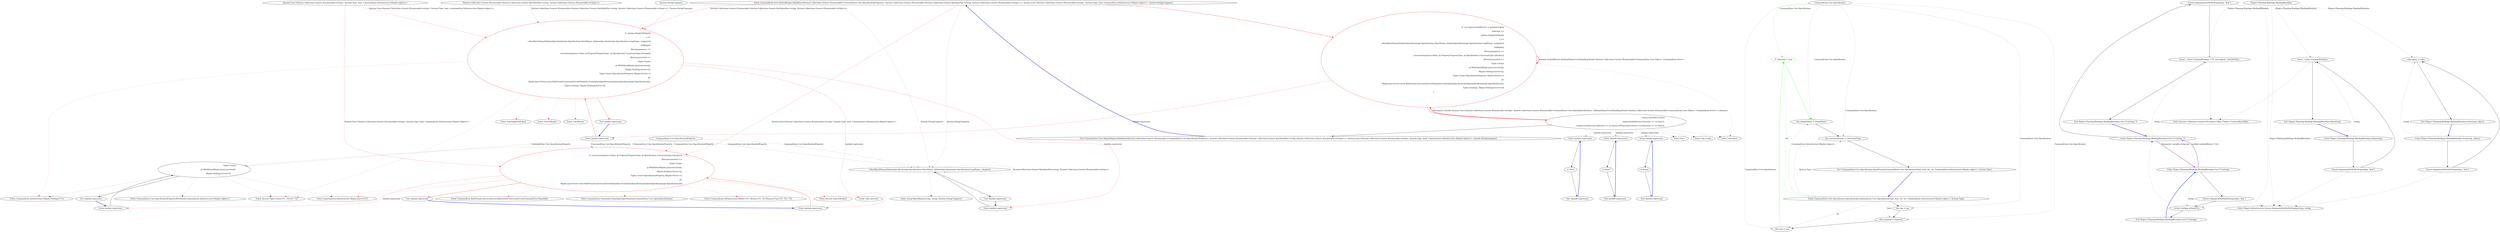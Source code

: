 digraph  {
n41 [label="System.Collections.Generic.IEnumerable<System.Collections.Generic.KeyValuePair<string, System.Collections.Generic.IEnumerable<string>>>", span=""];
n42 [label="System.Func<System.Collections.Generic.IEnumerable<string>, System.Type, bool, CommandLine.Infrastructure.Maybe<object>>", span=""];
n43 [label="System.StringComparer", span=""];
n44 [label="CommandLine.Core.SpecificationProperty", span=""];
n0 [cluster="CommandLine.Core.OptionMapper.MapValues(System.Collections.Generic.IEnumerable<CommandLine.Core.SpecificationProperty>, System.Collections.Generic.IEnumerable<System.Collections.Generic.KeyValuePair<string, System.Collections.Generic.IEnumerable<string>>>, System.Func<System.Collections.Generic.IEnumerable<string>, System.Type, bool, CommandLine.Infrastructure.Maybe<object>>, System.StringComparer)", label="Entry CommandLine.Core.OptionMapper.MapValues(System.Collections.Generic.IEnumerable<CommandLine.Core.SpecificationProperty>, System.Collections.Generic.IEnumerable<System.Collections.Generic.KeyValuePair<string, System.Collections.Generic.IEnumerable<string>>>, System.Func<System.Collections.Generic.IEnumerable<string>, System.Type, bool, CommandLine.Infrastructure.Maybe<object>>, System.StringComparer)", span="13-13"];
n1 [cluster="CommandLine.Core.OptionMapper.MapValues(System.Collections.Generic.IEnumerable<CommandLine.Core.SpecificationProperty>, System.Collections.Generic.IEnumerable<System.Collections.Generic.KeyValuePair<string, System.Collections.Generic.IEnumerable<string>>>, System.Func<System.Collections.Generic.IEnumerable<string>, System.Type, bool, CommandLine.Infrastructure.Maybe<object>>, System.StringComparer)", color=red, community=0, label="0: var sequencesAndErrors = propertyTuples\r\n                .Select(pt =>\r\n                    options.SingleOrDefault(\r\n                            s =>\r\n                            s.Key.MatchName(((OptionSpecification)pt.Specification).ShortName, ((OptionSpecification)pt.Specification).LongName, comparer))\r\n                               .ToMaybe()\r\n                               .Return(sequence =>\r\n                                    converter(sequence.Value, pt.Property.PropertyType, pt.Specification.ConversionType.IsScalar())\r\n                                    .Return(converted =>\r\n                                            Tuple.Create(\r\n                                                pt.WithValue(Maybe.Just(converted)),\r\n                                                Maybe.Nothing<Error>()),\r\n                                            Tuple.Create<SpecificationProperty, Maybe<Error>>(\r\n                                                pt,\r\n                                                Maybe.Just<Error>(new BadFormatConversionError(NameInfo.FromOptionSpecification((OptionSpecification)pt.Specification))))),\r\n                                Tuple.Create(pt, Maybe.Nothing<Error>()))\r\n                )", span="19-35"];
n8 [cluster="lambda expression", color=red, community=0, label="0: options.SingleOrDefault(\r\n                            s =>\r\n                            s.Key.MatchName(((OptionSpecification)pt.Specification).ShortName, ((OptionSpecification)pt.Specification).LongName, comparer))\r\n                               .ToMaybe()\r\n                               .Return(sequence =>\r\n                                    converter(sequence.Value, pt.Property.PropertyType, pt.Specification.ConversionType.IsScalar())\r\n                                    .Return(converted =>\r\n                                            Tuple.Create(\r\n                                                pt.WithValue(Maybe.Just(converted)),\r\n                                                Maybe.Nothing<Error>()),\r\n                                            Tuple.Create<SpecificationProperty, Maybe<Error>>(\r\n                                                pt,\r\n                                                Maybe.Just<Error>(new BadFormatConversionError(NameInfo.FromOptionSpecification((OptionSpecification)pt.Specification))))),\r\n                                Tuple.Create(pt, Maybe.Nothing<Error>()))", span="21-34"];
n16 [cluster="lambda expression", label="s.Key.MatchName(((OptionSpecification)pt.Specification).ShortName, ((OptionSpecification)pt.Specification).LongName, comparer)", span="23-23"];
n20 [cluster="lambda expression", color=red, community=0, label="0: converter(sequence.Value, pt.Property.PropertyType, pt.Specification.ConversionType.IsScalar())\r\n                                    .Return(converted =>\r\n                                            Tuple.Create(\r\n                                                pt.WithValue(Maybe.Just(converted)),\r\n                                                Maybe.Nothing<Error>()),\r\n                                            Tuple.Create<SpecificationProperty, Maybe<Error>>(\r\n                                                pt,\r\n                                                Maybe.Just<Error>(new BadFormatConversionError(NameInfo.FromOptionSpecification((OptionSpecification)pt.Specification)))))", span="26-33"];
n2 [cluster="CommandLine.Core.OptionMapper.MapValues(System.Collections.Generic.IEnumerable<CommandLine.Core.SpecificationProperty>, System.Collections.Generic.IEnumerable<System.Collections.Generic.KeyValuePair<string, System.Collections.Generic.IEnumerable<string>>>, System.Func<System.Collections.Generic.IEnumerable<string>, System.Type, bool, CommandLine.Infrastructure.Maybe<object>>, System.StringComparer)", label="return StatePair.Create(\r\n                sequencesAndErrors.Select(se => se.Item1),\r\n                sequencesAndErrors.Select(se => se.Item2).OfType<Just<Error>>().Select(se => se.Value));", span="36-38"];
n4 [cluster="Unk.Select", label="Entry Unk.Select", span=""];
n7 [cluster="lambda expression", label="Entry lambda expression", span="20-34"];
n3 [cluster="CommandLine.Core.OptionMapper.MapValues(System.Collections.Generic.IEnumerable<CommandLine.Core.SpecificationProperty>, System.Collections.Generic.IEnumerable<System.Collections.Generic.KeyValuePair<string, System.Collections.Generic.IEnumerable<string>>>, System.Func<System.Collections.Generic.IEnumerable<string>, System.Type, bool, CommandLine.Infrastructure.Maybe<object>>, System.StringComparer)", label="Exit CommandLine.Core.OptionMapper.MapValues(System.Collections.Generic.IEnumerable<CommandLine.Core.SpecificationProperty>, System.Collections.Generic.IEnumerable<System.Collections.Generic.KeyValuePair<string, System.Collections.Generic.IEnumerable<string>>>, System.Func<System.Collections.Generic.IEnumerable<string>, System.Type, bool, CommandLine.Infrastructure.Maybe<object>>, System.StringComparer)", span="13-13"];
n5 [cluster="Unk.>", label="Entry Unk.>", span=""];
n6 [cluster="Unk.Create", label="Entry Unk.Create", span=""];
n32 [cluster="lambda expression", label="Entry lambda expression", span="37-37"];
n35 [cluster="lambda expression", label="Entry lambda expression", span="38-38"];
n38 [cluster="lambda expression", label="Entry lambda expression", span="38-38"];
n29 [cluster="lambda expression", label="Tuple.Create(\r\n                                                pt.WithValue(Maybe.Just(converted)),\r\n                                                Maybe.Nothing<Error>())", span="28-30"];
n9 [cluster="lambda expression", label="Exit lambda expression", span="20-34"];
n10 [cluster="Unk.SingleOrDefault", label="Entry Unk.SingleOrDefault", span=""];
n11 [cluster="Unk.ToMaybe", label="Entry Unk.ToMaybe", span=""];
n12 [cluster="CommandLine.Infrastructure.Maybe.Nothing<T>()", label="Entry CommandLine.Infrastructure.Maybe.Nothing<T>()", span="66-66"];
n13 [cluster="System.Tuple.Create<T1, T2>(T1, T2)", label="Entry System.Tuple.Create<T1, T2>(T1, T2)", span="0-0"];
n14 [cluster="Unk.Return", label="Entry Unk.Return", span=""];
n15 [cluster="lambda expression", label="Entry lambda expression", span="22-23"];
n19 [cluster="lambda expression", label="Entry lambda expression", span="25-33"];
n17 [cluster="lambda expression", label="Exit lambda expression", span="22-23"];
n18 [cluster="string.MatchName(string, string, System.StringComparer)", label="Entry string.MatchName(string, string, System.StringComparer)", span="8-8"];
n21 [cluster="lambda expression", label="Exit lambda expression", span="25-33"];
n22 [cluster="System.Type.IsScalar()", label="Entry System.Type.IsScalar()", span="33-33"];
n23 [cluster="Unk.converter", label="Entry Unk.converter", span=""];
n24 [cluster="CommandLine.BadFormatConversionError.BadFormatConversionError(CommandLine.NameInfo)", label="Entry CommandLine.BadFormatConversionError.BadFormatConversionError(CommandLine.NameInfo)", span="305-305"];
n25 [cluster="CommandLine.NameInfo.FromOptionSpecification(CommandLine.Core.OptionSpecification)", label="Entry CommandLine.NameInfo.FromOptionSpecification(CommandLine.Core.OptionSpecification)", span="60-60"];
n26 [cluster="CommandLine.Infrastructure.Maybe.Just<T>(T)", label="Entry CommandLine.Infrastructure.Maybe.Just<T>(T)", span="71-71"];
n27 [cluster="CommandLine.Infrastructure.Maybe<T1>.Return<T1, T2>(System.Func<T1, T2>, T2)", label="Entry CommandLine.Infrastructure.Maybe<T1>.Return<T1, T2>(System.Func<T1, T2>, T2)", span="103-103"];
n28 [cluster="lambda expression", label="Entry lambda expression", span="27-30"];
n30 [cluster="lambda expression", label="Exit lambda expression", span="27-30"];
n31 [cluster="CommandLine.Core.SpecificationProperty.WithValue(CommandLine.Infrastructure.Maybe<object>)", label="Entry CommandLine.Core.SpecificationProperty.WithValue(CommandLine.Infrastructure.Maybe<object>)", span="18-18"];
n33 [cluster="lambda expression", label="se.Item1", span="37-37"];
n34 [cluster="lambda expression", label="Exit lambda expression", span="37-37"];
n36 [cluster="lambda expression", label="se.Item2", span="38-38"];
n37 [cluster="lambda expression", label="Exit lambda expression", span="38-38"];
n39 [cluster="lambda expression", label="se.Value", span="38-38"];
n40 [cluster="lambda expression", label="Exit lambda expression", span="38-38"];
d4 [cluster="CommandLine.Core.Specification.Specification(CommandLine.Core.SpecificationType, bool, int, int, CommandLine.Infrastructure.Maybe<object>, System.Type)", color=green, community=0, label="0: this.max = max", span="33-33"];
d32 [label="CommandLine.Core.Specification", span=""];
d0 [cluster="CommandLine.Core.Specification.Specification(CommandLine.Core.SpecificationType, bool, int, int, CommandLine.Infrastructure.Maybe<object>, System.Type)", label="Entry CommandLine.Core.Specification.Specification(CommandLine.Core.SpecificationType, bool, int, int, CommandLine.Infrastructure.Maybe<object>, System.Type)", span="28-28"];
d3 [cluster="CommandLine.Core.Specification.Specification(CommandLine.Core.SpecificationType, bool, int, int, CommandLine.Infrastructure.Maybe<object>, System.Type)", label="this.min = min", span="32-32"];
d5 [cluster="CommandLine.Core.Specification.Specification(CommandLine.Core.SpecificationType, bool, int, int, CommandLine.Infrastructure.Maybe<object>, System.Type)", label="this.defaultValue = defaultValue", span="35-35"];
d1 [cluster="CommandLine.Core.Specification.Specification(CommandLine.Core.SpecificationType, bool, int, int, CommandLine.Infrastructure.Maybe<object>, System.Type)", label="this.tag = tag", span="30-30"];
d2 [cluster="CommandLine.Core.Specification.Specification(CommandLine.Core.SpecificationType, bool, int, int, CommandLine.Infrastructure.Maybe<object>, System.Type)", label="this.required = required", span="31-31"];
d6 [cluster="CommandLine.Core.Specification.Specification(CommandLine.Core.SpecificationType, bool, int, int, CommandLine.Infrastructure.Maybe<object>, System.Type)", label="this.conversionType = conversionType", span="36-36"];
d7 [cluster="CommandLine.Core.Specification.Specification(CommandLine.Core.SpecificationType, bool, int, int, CommandLine.Infrastructure.Maybe<object>, System.Type)", label="Exit CommandLine.Core.Specification.Specification(CommandLine.Core.SpecificationType, bool, int, int, CommandLine.Infrastructure.Maybe<object>, System.Type)", span="28-28"];
m0_4 [cluster="Ninject.Infrastructure.Ensure.ArgumentNotNullOrEmpty(string, string)", file="ParserTests.cs", label="Entry Ninject.Infrastructure.Ensure.ArgumentNotNullOrEmpty(string, string)", span="22-22"];
m0_10 [cluster="Ninject.Planning.Bindings.BindingMetadata.Get<T>(string, T)", file="ParserTests.cs", label="Entry Ninject.Planning.Bindings.BindingMetadata.Get<T>(string, T)", span="59-59"];
m0_11 [cluster="Ninject.Planning.Bindings.BindingMetadata.Get<T>(string, T)", file="ParserTests.cs", label="Ensure.ArgumentNotNullOrEmpty(key, ''key'')", span="61-61"];
m0_12 [cluster="Ninject.Planning.Bindings.BindingMetadata.Get<T>(string, T)", file="ParserTests.cs", label="return _values.ContainsKey(key) ? (T)_values[key] : defaultValue;", span="62-62"];
m0_13 [cluster="Ninject.Planning.Bindings.BindingMetadata.Get<T>(string, T)", file="ParserTests.cs", label="Exit Ninject.Planning.Bindings.BindingMetadata.Get<T>(string, T)", span="59-59"];
m0_6 [cluster="Ninject.Planning.Bindings.BindingMetadata.Get<T>(string)", file="ParserTests.cs", label="Entry Ninject.Planning.Bindings.BindingMetadata.Get<T>(string)", span="47-47"];
m0_7 [cluster="Ninject.Planning.Bindings.BindingMetadata.Get<T>(string)", file="ParserTests.cs", label="Ensure.ArgumentNotNullOrEmpty(key, ''key'')", span="49-49"];
m0_8 [cluster="Ninject.Planning.Bindings.BindingMetadata.Get<T>(string)", file="ParserTests.cs", label="return Get(key, default(T));", span="50-50"];
m0_9 [cluster="Ninject.Planning.Bindings.BindingMetadata.Get<T>(string)", file="ParserTests.cs", label="Exit Ninject.Planning.Bindings.BindingMetadata.Get<T>(string)", span="47-47"];
m0_5 [cluster="System.Collections.Generic.Dictionary<TKey, TValue>.ContainsKey(TKey)", file="ParserTests.cs", label="Entry System.Collections.Generic.Dictionary<TKey, TValue>.ContainsKey(TKey)", span="0-0"];
m0_0 [cluster="Ninject.Planning.Bindings.BindingMetadata.Has(string)", file="ParserTests.cs", label="Entry Ninject.Planning.Bindings.BindingMetadata.Has(string)", span="35-35"];
m0_1 [cluster="Ninject.Planning.Bindings.BindingMetadata.Has(string)", file="ParserTests.cs", label="Ensure.ArgumentNotNullOrEmpty(key, ''key'')", span="37-37"];
m0_2 [cluster="Ninject.Planning.Bindings.BindingMetadata.Has(string)", file="ParserTests.cs", label="return _values.ContainsKey(key);", span="38-38"];
m0_3 [cluster="Ninject.Planning.Bindings.BindingMetadata.Has(string)", file="ParserTests.cs", label="Exit Ninject.Planning.Bindings.BindingMetadata.Has(string)", span="35-35"];
m0_14 [cluster="Ninject.Planning.Bindings.BindingMetadata.Set(string, object)", file="ParserTests.cs", label="Entry Ninject.Planning.Bindings.BindingMetadata.Set(string, object)", span="70-70"];
m0_15 [cluster="Ninject.Planning.Bindings.BindingMetadata.Set(string, object)", file="ParserTests.cs", label="Ensure.ArgumentNotNullOrEmpty(key, ''key'')", span="72-72"];
m0_16 [cluster="Ninject.Planning.Bindings.BindingMetadata.Set(string, object)", file="ParserTests.cs", label="_values[key] = value", span="73-73"];
m0_17 [cluster="Ninject.Planning.Bindings.BindingMetadata.Set(string, object)", file="ParserTests.cs", label="Exit Ninject.Planning.Bindings.BindingMetadata.Set(string, object)", span="70-70"];
m0_18 [file="ParserTests.cs", label="Ninject.Planning.Bindings.BindingMetadata", span=""];
n41 -> n8  [color=red, key=1, label="System.Collections.Generic.IEnumerable<System.Collections.Generic.KeyValuePair<string, System.Collections.Generic.IEnumerable<string>>>", style=dashed];
n42 -> n8  [color=red, key=1, label="System.Func<System.Collections.Generic.IEnumerable<string>, System.Type, bool, CommandLine.Infrastructure.Maybe<object>>", style=dashed];
n42 -> n20  [color=red, key=1, label="System.Func<System.Collections.Generic.IEnumerable<string>, System.Type, bool, CommandLine.Infrastructure.Maybe<object>>", style=dashed];
n43 -> n8  [color=red, key=1, label="System.StringComparer", style=dashed];
n43 -> n16  [color=darkseagreen4, key=1, label="System.StringComparer", style=dashed];
n44 -> n16  [color=darkseagreen4, key=1, label="CommandLine.Core.SpecificationProperty", style=dashed];
n44 -> n20  [color=red, key=1, label="CommandLine.Core.SpecificationProperty", style=dashed];
n44 -> n29  [color=darkseagreen4, key=1, label="CommandLine.Core.SpecificationProperty", style=dashed];
n0 -> n1  [color=red, key=0, style=solid];
n0 -> n8  [color=red, key=1, label="System.Collections.Generic.IEnumerable<System.Collections.Generic.KeyValuePair<string, System.Collections.Generic.IEnumerable<string>>>", style=dashed];
n0 -> n16  [color=darkseagreen4, key=1, label="System.StringComparer", style=dashed];
n0 -> n20  [color=red, key=1, label="System.Func<System.Collections.Generic.IEnumerable<string>, System.Type, bool, CommandLine.Infrastructure.Maybe<object>>", style=dashed];
n1 -> n2  [color=red, key=0, style=solid];
n1 -> n4  [color=red, key=2, style=dotted];
n1 -> n7  [color=red, key=1, label="lambda expression", style=dashed];
n1 -> n1  [color=red, key=3, label="method methodReturn RailwaySharp.ErrorHandling.Result<System.Collections.Generic.IEnumerable<CommandLine.Core.Token>, CommandLine.Error> ", style=bold];
n8 -> n9  [color=red, key=0, style=solid];
n8 -> n10  [color=red, key=2, style=dotted];
n8 -> n11  [color=red, key=2, style=dotted];
n8 -> n12  [color=red, key=2, style=dotted];
n8 -> n13  [color=red, key=2, style=dotted];
n8 -> n14  [color=red, key=2, style=dotted];
n8 -> n15  [color=red, key=1, label="lambda expression", style=dashed];
n8 -> n19  [color=red, key=1, label="lambda expression", style=dashed];
n16 -> n17  [key=0, style=solid];
n16 -> n18  [key=2, style=dotted];
n16 -> n16  [color=darkseagreen4, key=1, label="System.Collections.Generic.KeyValuePair<string, System.Collections.Generic.IEnumerable<string>>", style=dashed];
n20 -> n21  [color=red, key=0, style=solid];
n20 -> n22  [color=red, key=2, style=dotted];
n20 -> n23  [color=red, key=2, style=dotted];
n20 -> n24  [color=red, key=2, style=dotted];
n20 -> n25  [color=red, key=2, style=dotted];
n20 -> n26  [color=red, key=2, style=dotted];
n20 -> n13  [color=red, key=2, style=dotted];
n20 -> n27  [color=red, key=2, style=dotted];
n20 -> n28  [color=red, key=1, label="lambda expression", style=dashed];
n2 -> n3  [key=0, style=solid];
n2 -> n4  [key=2, style=dotted];
n2 -> n5  [key=2, style=dotted];
n2 -> n6  [key=2, style=dotted];
n2 -> n32  [color=darkseagreen4, key=1, label="lambda expression", style=dashed];
n2 -> n35  [color=darkseagreen4, key=1, label="lambda expression", style=dashed];
n2 -> n38  [color=darkseagreen4, key=1, label="lambda expression", style=dashed];
n2 -> n1  [color=red, key=3, label="Parameter variable System.Func<System.Collections.Generic.IEnumerable<string>, System.Collections.Generic.IEnumerable<CommandLine.Core.OptionSpecification>, RailwaySharp.ErrorHandling.Result<System.Collections.Generic.IEnumerable<CommandLine.Core.Token>, CommandLine.Error>> tokenizer", style=bold];
n7 -> n8  [color=red, key=0, style=solid];
n7 -> n16  [color=darkseagreen4, key=1, label="CommandLine.Core.SpecificationProperty", style=dashed];
n7 -> n20  [color=red, key=1, label="CommandLine.Core.SpecificationProperty", style=dashed];
n7 -> n29  [color=darkseagreen4, key=1, label="CommandLine.Core.SpecificationProperty", style=dashed];
n3 -> n0  [color=blue, key=0, style=bold];
n32 -> n33  [key=0, style=solid];
n35 -> n36  [key=0, style=solid];
n38 -> n39  [key=0, style=solid];
n29 -> n30  [key=0, style=solid];
n29 -> n26  [key=2, style=dotted];
n29 -> n31  [key=2, style=dotted];
n29 -> n12  [key=2, style=dotted];
n29 -> n13  [key=2, style=dotted];
n9 -> n7  [color=blue, key=0, style=bold];
n15 -> n16  [key=0, style=solid];
n19 -> n20  [color=red, key=0, style=solid];
n17 -> n15  [color=blue, key=0, style=bold];
n21 -> n19  [color=blue, key=0, style=bold];
n28 -> n29  [key=0, style=solid];
n30 -> n28  [color=blue, key=0, style=bold];
n33 -> n34  [key=0, style=solid];
n34 -> n32  [color=blue, key=0, style=bold];
n36 -> n37  [key=0, style=solid];
n37 -> n35  [color=blue, key=0, style=bold];
n39 -> n40  [key=0, style=solid];
n40 -> n38  [color=blue, key=0, style=bold];
d4 -> d5  [color=green, key=0, style=solid];
d32 -> d4  [color=green, key=1, label="CommandLine.Core.Specification", style=dashed];
d32 -> d1  [color=darkseagreen4, key=1, label="CommandLine.Core.Specification", style=dashed];
d32 -> d2  [color=darkseagreen4, key=1, label="CommandLine.Core.Specification", style=dashed];
d32 -> d3  [color=darkseagreen4, key=1, label="CommandLine.Core.Specification", style=dashed];
d32 -> d5  [color=darkseagreen4, key=1, label="CommandLine.Core.Specification", style=dashed];
d32 -> d6  [color=darkseagreen4, key=1, label="CommandLine.Core.Specification", style=dashed];
d0 -> d4  [color=green, key=1, label=int, style=dashed];
d0 -> d1  [key=0, style=solid];
d0 -> d2  [color=darkseagreen4, key=1, label=bool, style=dashed];
d0 -> d3  [color=darkseagreen4, key=1, label=int, style=dashed];
d0 -> d5  [color=darkseagreen4, key=1, label="CommandLine.Infrastructure.Maybe<object>", style=dashed];
d0 -> d6  [color=darkseagreen4, key=1, label="System.Type", style=dashed];
d3 -> d4  [color=green, key=0, style=solid];
d5 -> d6  [key=0, style=solid];
d1 -> d2  [key=0, style=solid];
d2 -> d3  [key=0, style=solid];
d6 -> d7  [key=0, style=solid];
d7 -> d0  [color=blue, key=0, style=bold];
m0_10 -> m0_11  [key=0, style=solid];
m0_10 -> m0_12  [color=darkseagreen4, key=1, label=string, style=dashed];
m0_10 -> m0_6  [color=darkorchid, key=3, label="Parameter variable string key", style=bold];
m0_11 -> m0_12  [key=0, style=solid];
m0_11 -> m0_4  [key=2, style=dotted];
m0_12 -> m0_13  [key=0, style=solid];
m0_12 -> m0_5  [key=2, style=dotted];
m0_13 -> m0_10  [color=blue, key=0, style=bold];
m0_6 -> m0_7  [key=0, style=solid];
m0_6 -> m0_8  [color=darkseagreen4, key=1, label=string, style=dashed];
m0_6 -> m0_10  [color=darkorchid, key=3, label="method methodReturn T Get", style=bold];
m0_7 -> m0_8  [key=0, style=solid];
m0_7 -> m0_4  [key=2, style=dotted];
m0_8 -> m0_9  [key=0, style=solid];
m0_8 -> m0_10  [key=2, style=dotted];
m0_9 -> m0_6  [color=blue, key=0, style=bold];
m0_0 -> m0_1  [key=0, style=solid];
m0_0 -> m0_2  [color=darkseagreen4, key=1, label=string, style=dashed];
m0_1 -> m0_2  [key=0, style=solid];
m0_1 -> m0_4  [key=2, style=dotted];
m0_2 -> m0_3  [key=0, style=solid];
m0_2 -> m0_5  [key=2, style=dotted];
m0_3 -> m0_0  [color=blue, key=0, style=bold];
m0_14 -> m0_15  [key=0, style=solid];
m0_14 -> m0_16  [color=darkseagreen4, key=1, label=string, style=dashed];
m0_15 -> m0_16  [key=0, style=solid];
m0_15 -> m0_4  [key=2, style=dotted];
m0_16 -> m0_17  [key=0, style=solid];
m0_17 -> m0_14  [color=blue, key=0, style=bold];
m0_18 -> m0_2  [color=darkseagreen4, key=1, label="Ninject.Planning.Bindings.BindingMetadata", style=dashed];
m0_18 -> m0_8  [color=darkseagreen4, key=1, label="Ninject.Planning.Bindings.BindingMetadata", style=dashed];
m0_18 -> m0_12  [color=darkseagreen4, key=1, label="Ninject.Planning.Bindings.BindingMetadata", style=dashed];
m0_18 -> m0_16  [color=darkseagreen4, key=1, label="Ninject.Planning.Bindings.BindingMetadata", style=dashed];
}
